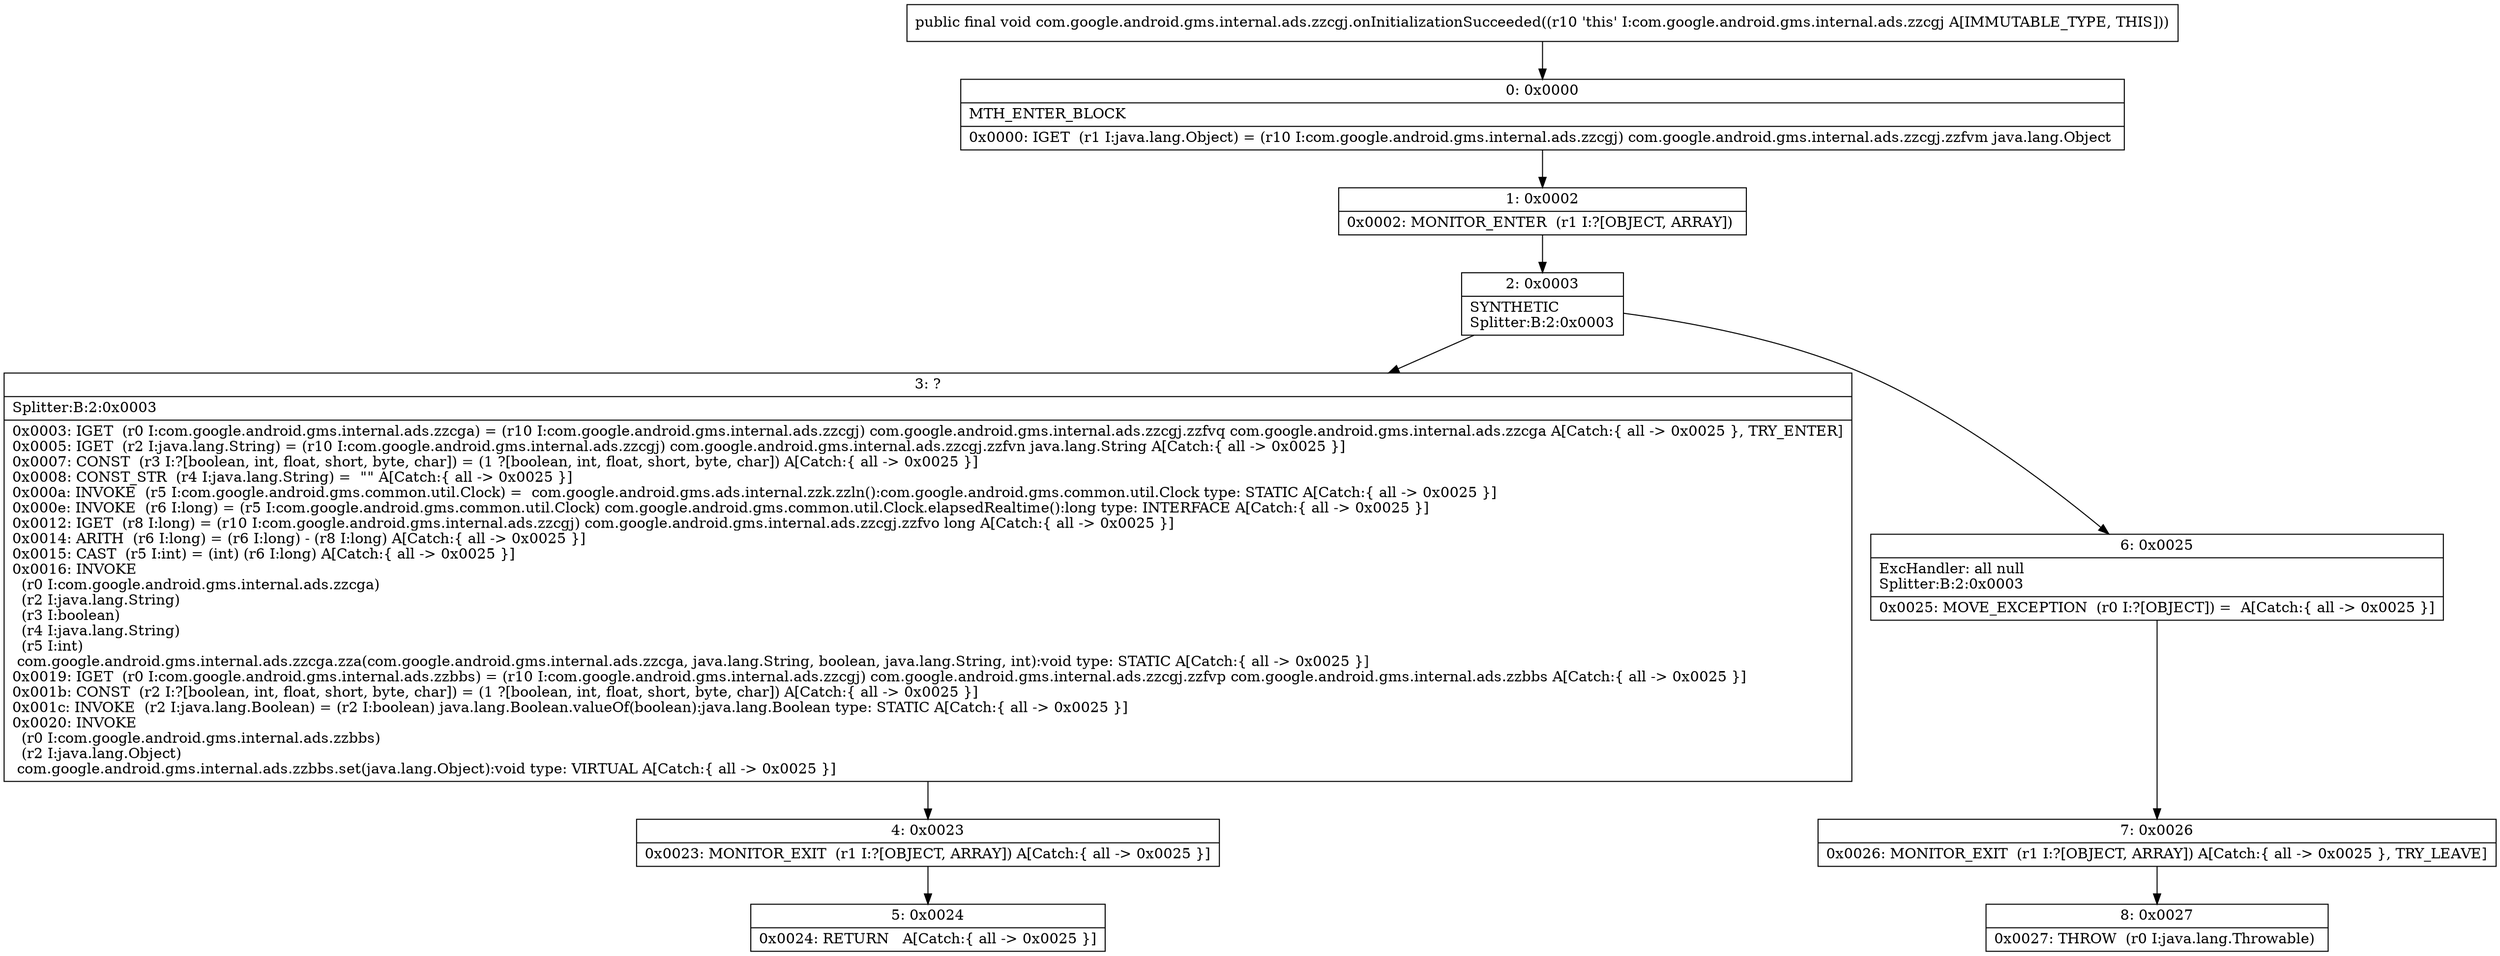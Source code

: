 digraph "CFG forcom.google.android.gms.internal.ads.zzcgj.onInitializationSucceeded()V" {
Node_0 [shape=record,label="{0\:\ 0x0000|MTH_ENTER_BLOCK\l|0x0000: IGET  (r1 I:java.lang.Object) = (r10 I:com.google.android.gms.internal.ads.zzcgj) com.google.android.gms.internal.ads.zzcgj.zzfvm java.lang.Object \l}"];
Node_1 [shape=record,label="{1\:\ 0x0002|0x0002: MONITOR_ENTER  (r1 I:?[OBJECT, ARRAY]) \l}"];
Node_2 [shape=record,label="{2\:\ 0x0003|SYNTHETIC\lSplitter:B:2:0x0003\l}"];
Node_3 [shape=record,label="{3\:\ ?|Splitter:B:2:0x0003\l|0x0003: IGET  (r0 I:com.google.android.gms.internal.ads.zzcga) = (r10 I:com.google.android.gms.internal.ads.zzcgj) com.google.android.gms.internal.ads.zzcgj.zzfvq com.google.android.gms.internal.ads.zzcga A[Catch:\{ all \-\> 0x0025 \}, TRY_ENTER]\l0x0005: IGET  (r2 I:java.lang.String) = (r10 I:com.google.android.gms.internal.ads.zzcgj) com.google.android.gms.internal.ads.zzcgj.zzfvn java.lang.String A[Catch:\{ all \-\> 0x0025 \}]\l0x0007: CONST  (r3 I:?[boolean, int, float, short, byte, char]) = (1 ?[boolean, int, float, short, byte, char]) A[Catch:\{ all \-\> 0x0025 \}]\l0x0008: CONST_STR  (r4 I:java.lang.String) =  \"\" A[Catch:\{ all \-\> 0x0025 \}]\l0x000a: INVOKE  (r5 I:com.google.android.gms.common.util.Clock) =  com.google.android.gms.ads.internal.zzk.zzln():com.google.android.gms.common.util.Clock type: STATIC A[Catch:\{ all \-\> 0x0025 \}]\l0x000e: INVOKE  (r6 I:long) = (r5 I:com.google.android.gms.common.util.Clock) com.google.android.gms.common.util.Clock.elapsedRealtime():long type: INTERFACE A[Catch:\{ all \-\> 0x0025 \}]\l0x0012: IGET  (r8 I:long) = (r10 I:com.google.android.gms.internal.ads.zzcgj) com.google.android.gms.internal.ads.zzcgj.zzfvo long A[Catch:\{ all \-\> 0x0025 \}]\l0x0014: ARITH  (r6 I:long) = (r6 I:long) \- (r8 I:long) A[Catch:\{ all \-\> 0x0025 \}]\l0x0015: CAST  (r5 I:int) = (int) (r6 I:long) A[Catch:\{ all \-\> 0x0025 \}]\l0x0016: INVOKE  \l  (r0 I:com.google.android.gms.internal.ads.zzcga)\l  (r2 I:java.lang.String)\l  (r3 I:boolean)\l  (r4 I:java.lang.String)\l  (r5 I:int)\l com.google.android.gms.internal.ads.zzcga.zza(com.google.android.gms.internal.ads.zzcga, java.lang.String, boolean, java.lang.String, int):void type: STATIC A[Catch:\{ all \-\> 0x0025 \}]\l0x0019: IGET  (r0 I:com.google.android.gms.internal.ads.zzbbs) = (r10 I:com.google.android.gms.internal.ads.zzcgj) com.google.android.gms.internal.ads.zzcgj.zzfvp com.google.android.gms.internal.ads.zzbbs A[Catch:\{ all \-\> 0x0025 \}]\l0x001b: CONST  (r2 I:?[boolean, int, float, short, byte, char]) = (1 ?[boolean, int, float, short, byte, char]) A[Catch:\{ all \-\> 0x0025 \}]\l0x001c: INVOKE  (r2 I:java.lang.Boolean) = (r2 I:boolean) java.lang.Boolean.valueOf(boolean):java.lang.Boolean type: STATIC A[Catch:\{ all \-\> 0x0025 \}]\l0x0020: INVOKE  \l  (r0 I:com.google.android.gms.internal.ads.zzbbs)\l  (r2 I:java.lang.Object)\l com.google.android.gms.internal.ads.zzbbs.set(java.lang.Object):void type: VIRTUAL A[Catch:\{ all \-\> 0x0025 \}]\l}"];
Node_4 [shape=record,label="{4\:\ 0x0023|0x0023: MONITOR_EXIT  (r1 I:?[OBJECT, ARRAY]) A[Catch:\{ all \-\> 0x0025 \}]\l}"];
Node_5 [shape=record,label="{5\:\ 0x0024|0x0024: RETURN   A[Catch:\{ all \-\> 0x0025 \}]\l}"];
Node_6 [shape=record,label="{6\:\ 0x0025|ExcHandler: all null\lSplitter:B:2:0x0003\l|0x0025: MOVE_EXCEPTION  (r0 I:?[OBJECT]) =  A[Catch:\{ all \-\> 0x0025 \}]\l}"];
Node_7 [shape=record,label="{7\:\ 0x0026|0x0026: MONITOR_EXIT  (r1 I:?[OBJECT, ARRAY]) A[Catch:\{ all \-\> 0x0025 \}, TRY_LEAVE]\l}"];
Node_8 [shape=record,label="{8\:\ 0x0027|0x0027: THROW  (r0 I:java.lang.Throwable) \l}"];
MethodNode[shape=record,label="{public final void com.google.android.gms.internal.ads.zzcgj.onInitializationSucceeded((r10 'this' I:com.google.android.gms.internal.ads.zzcgj A[IMMUTABLE_TYPE, THIS])) }"];
MethodNode -> Node_0;
Node_0 -> Node_1;
Node_1 -> Node_2;
Node_2 -> Node_3;
Node_2 -> Node_6;
Node_3 -> Node_4;
Node_4 -> Node_5;
Node_6 -> Node_7;
Node_7 -> Node_8;
}

